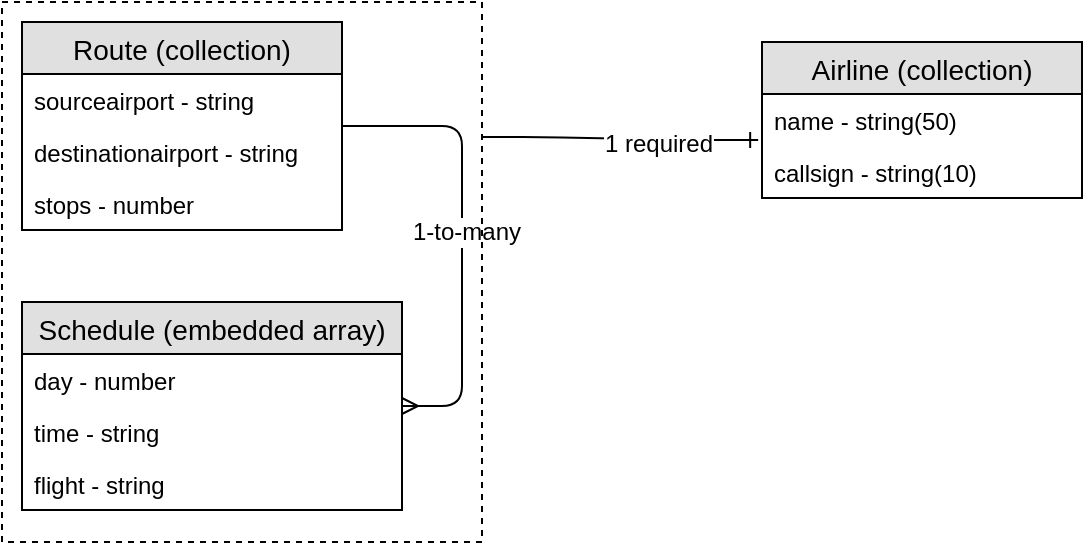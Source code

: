 <mxfile version="12.1.3" pages="1"><diagram id="NyN91tQQvbPSabSYxSqB" name="Page-1"><mxGraphModel dx="1408" dy="613" grid="1" gridSize="10" guides="1" tooltips="1" connect="1" arrows="1" fold="1" page="1" pageScale="1" pageWidth="850" pageHeight="1100" math="0" shadow="0"><root><mxCell id="0"/><mxCell id="1" parent="0"/><mxCell id="R8sjfgSG4dGrFJHBuSi_-1" value="Route (collection)" style="swimlane;fontStyle=0;childLayout=stackLayout;horizontal=1;startSize=26;fillColor=#e0e0e0;horizontalStack=0;resizeParent=1;resizeParentMax=0;resizeLast=0;collapsible=1;marginBottom=0;swimlaneFillColor=#ffffff;align=center;fontSize=14;" vertex="1" parent="1"><mxGeometry x="20" y="20" width="160" height="104" as="geometry"/></mxCell><mxCell id="R8sjfgSG4dGrFJHBuSi_-2" value="sourceairport - string" style="text;strokeColor=none;fillColor=none;spacingLeft=4;spacingRight=4;overflow=hidden;rotatable=0;points=[[0,0.5],[1,0.5]];portConstraint=eastwest;fontSize=12;" vertex="1" parent="R8sjfgSG4dGrFJHBuSi_-1"><mxGeometry y="26" width="160" height="26" as="geometry"/></mxCell><mxCell id="R8sjfgSG4dGrFJHBuSi_-3" value="destinationairport - string" style="text;strokeColor=none;fillColor=none;spacingLeft=4;spacingRight=4;overflow=hidden;rotatable=0;points=[[0,0.5],[1,0.5]];portConstraint=eastwest;fontSize=12;" vertex="1" parent="R8sjfgSG4dGrFJHBuSi_-1"><mxGeometry y="52" width="160" height="26" as="geometry"/></mxCell><mxCell id="R8sjfgSG4dGrFJHBuSi_-4" value="stops - number" style="text;strokeColor=none;fillColor=none;spacingLeft=4;spacingRight=4;overflow=hidden;rotatable=0;points=[[0,0.5],[1,0.5]];portConstraint=eastwest;fontSize=12;" vertex="1" parent="R8sjfgSG4dGrFJHBuSi_-1"><mxGeometry y="78" width="160" height="26" as="geometry"/></mxCell><mxCell id="R8sjfgSG4dGrFJHBuSi_-5" value="Airline (collection)" style="swimlane;fontStyle=0;childLayout=stackLayout;horizontal=1;startSize=26;fillColor=#e0e0e0;horizontalStack=0;resizeParent=1;resizeParentMax=0;resizeLast=0;collapsible=1;marginBottom=0;swimlaneFillColor=#ffffff;align=center;fontSize=14;" vertex="1" parent="1"><mxGeometry x="390" y="30" width="160" height="78" as="geometry"/></mxCell><mxCell id="R8sjfgSG4dGrFJHBuSi_-6" value="name - string(50)" style="text;strokeColor=none;fillColor=none;spacingLeft=4;spacingRight=4;overflow=hidden;rotatable=0;points=[[0,0.5],[1,0.5]];portConstraint=eastwest;fontSize=12;" vertex="1" parent="R8sjfgSG4dGrFJHBuSi_-5"><mxGeometry y="26" width="160" height="26" as="geometry"/></mxCell><mxCell id="R8sjfgSG4dGrFJHBuSi_-7" value="callsign - string(10)" style="text;strokeColor=none;fillColor=none;spacingLeft=4;spacingRight=4;overflow=hidden;rotatable=0;points=[[0,0.5],[1,0.5]];portConstraint=eastwest;fontSize=12;" vertex="1" parent="R8sjfgSG4dGrFJHBuSi_-5"><mxGeometry y="52" width="160" height="26" as="geometry"/></mxCell><mxCell id="R8sjfgSG4dGrFJHBuSi_-10" value="" style="edgeStyle=entityRelationEdgeStyle;fontSize=12;html=1;endArrow=ERone;endFill=1;entryX=-0.012;entryY=-0.115;entryDx=0;entryDy=0;entryPerimeter=0;exitX=1;exitY=0.25;exitDx=0;exitDy=0;" edge="1" parent="1" source="R8sjfgSG4dGrFJHBuSi_-25" target="R8sjfgSG4dGrFJHBuSi_-7"><mxGeometry width="100" height="100" relative="1" as="geometry"><mxPoint x="260" y="69" as="sourcePoint"/><mxPoint x="120" y="150" as="targetPoint"/></mxGeometry></mxCell><mxCell id="R8sjfgSG4dGrFJHBuSi_-20" value="1 required" style="text;html=1;resizable=0;points=[];align=center;verticalAlign=middle;labelBackgroundColor=#ffffff;" vertex="1" connectable="0" parent="R8sjfgSG4dGrFJHBuSi_-10"><mxGeometry x="0.264" y="-2" relative="1" as="geometry"><mxPoint as="offset"/></mxGeometry></mxCell><mxCell id="R8sjfgSG4dGrFJHBuSi_-11" value="Schedule (embedded array)" style="swimlane;fontStyle=0;childLayout=stackLayout;horizontal=1;startSize=26;fillColor=#e0e0e0;horizontalStack=0;resizeParent=1;resizeParentMax=0;resizeLast=0;collapsible=1;marginBottom=0;swimlaneFillColor=#ffffff;align=center;fontSize=14;" vertex="1" parent="1"><mxGeometry x="20" y="160" width="190" height="104" as="geometry"/></mxCell><mxCell id="R8sjfgSG4dGrFJHBuSi_-12" value="day - number" style="text;strokeColor=none;fillColor=none;spacingLeft=4;spacingRight=4;overflow=hidden;rotatable=0;points=[[0,0.5],[1,0.5]];portConstraint=eastwest;fontSize=12;" vertex="1" parent="R8sjfgSG4dGrFJHBuSi_-11"><mxGeometry y="26" width="190" height="26" as="geometry"/></mxCell><mxCell id="R8sjfgSG4dGrFJHBuSi_-13" value="time - string" style="text;strokeColor=none;fillColor=none;spacingLeft=4;spacingRight=4;overflow=hidden;rotatable=0;points=[[0,0.5],[1,0.5]];portConstraint=eastwest;fontSize=12;" vertex="1" parent="R8sjfgSG4dGrFJHBuSi_-11"><mxGeometry y="52" width="190" height="26" as="geometry"/></mxCell><mxCell id="R8sjfgSG4dGrFJHBuSi_-14" value="flight - string" style="text;strokeColor=none;fillColor=none;spacingLeft=4;spacingRight=4;overflow=hidden;rotatable=0;points=[[0,0.5],[1,0.5]];portConstraint=eastwest;fontSize=12;" vertex="1" parent="R8sjfgSG4dGrFJHBuSi_-11"><mxGeometry y="78" width="190" height="26" as="geometry"/></mxCell><mxCell id="R8sjfgSG4dGrFJHBuSi_-17" value="" style="edgeStyle=entityRelationEdgeStyle;fontSize=12;html=1;endArrow=ERmany;" edge="1" parent="1" source="R8sjfgSG4dGrFJHBuSi_-1" target="R8sjfgSG4dGrFJHBuSi_-11"><mxGeometry width="100" height="100" relative="1" as="geometry"><mxPoint x="20" y="390" as="sourcePoint"/><mxPoint x="120" y="290" as="targetPoint"/></mxGeometry></mxCell><mxCell id="R8sjfgSG4dGrFJHBuSi_-18" value="1-to-many" style="text;html=1;resizable=0;points=[];align=center;verticalAlign=middle;labelBackgroundColor=#ffffff;" vertex="1" connectable="0" parent="R8sjfgSG4dGrFJHBuSi_-17"><mxGeometry x="-0.016" y="2" relative="1" as="geometry"><mxPoint as="offset"/></mxGeometry></mxCell><mxCell id="R8sjfgSG4dGrFJHBuSi_-25" value="" style="rounded=0;whiteSpace=wrap;html=1;fillColor=none;dashed=1;" vertex="1" parent="1"><mxGeometry x="10" y="10" width="240" height="270" as="geometry"/></mxCell></root></mxGraphModel></diagram></mxfile>